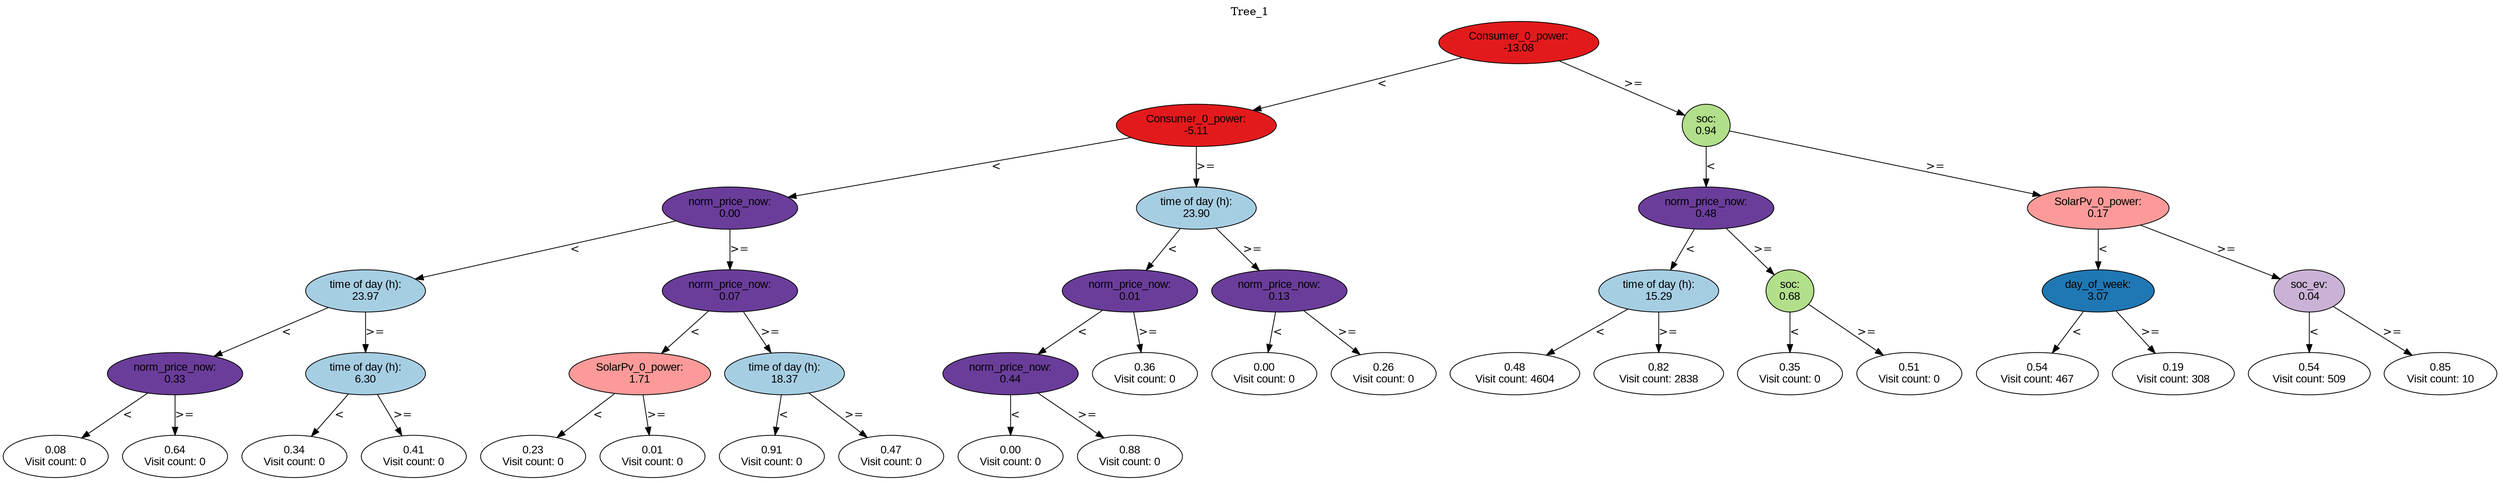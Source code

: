 digraph BST {
    node [fontname="Arial" style=filled colorscheme=paired12];
    0 [ label = "Consumer_0_power:
-13.08" fillcolor=6];
    1 [ label = "Consumer_0_power:
-5.11" fillcolor=6];
    2 [ label = "norm_price_now:
0.00" fillcolor=10];
    3 [ label = "time of day (h):
23.97" fillcolor=1];
    4 [ label = "norm_price_now:
0.33" fillcolor=10];
    5 [ label = "0.08
Visit count: 0" fillcolor=white];
    6 [ label = "0.64
Visit count: 0" fillcolor=white];
    7 [ label = "time of day (h):
6.30" fillcolor=1];
    8 [ label = "0.34
Visit count: 0" fillcolor=white];
    9 [ label = "0.41
Visit count: 0" fillcolor=white];
    10 [ label = "norm_price_now:
0.07" fillcolor=10];
    11 [ label = "SolarPv_0_power:
1.71" fillcolor=5];
    12 [ label = "0.23
Visit count: 0" fillcolor=white];
    13 [ label = "0.01
Visit count: 0" fillcolor=white];
    14 [ label = "time of day (h):
18.37" fillcolor=1];
    15 [ label = "0.91
Visit count: 0" fillcolor=white];
    16 [ label = "0.47
Visit count: 0" fillcolor=white];
    17 [ label = "time of day (h):
23.90" fillcolor=1];
    18 [ label = "norm_price_now:
0.01" fillcolor=10];
    19 [ label = "norm_price_now:
0.44" fillcolor=10];
    20 [ label = "0.00
Visit count: 0" fillcolor=white];
    21 [ label = "0.88
Visit count: 0" fillcolor=white];
    22 [ label = "0.36
Visit count: 0" fillcolor=white];
    23 [ label = "norm_price_now:
0.13" fillcolor=10];
    24 [ label = "0.00
Visit count: 0" fillcolor=white];
    25 [ label = "0.26
Visit count: 0" fillcolor=white];
    26 [ label = "soc:
0.94" fillcolor=3];
    27 [ label = "norm_price_now:
0.48" fillcolor=10];
    28 [ label = "time of day (h):
15.29" fillcolor=1];
    29 [ label = "0.48
Visit count: 4604" fillcolor=white];
    30 [ label = "0.82
Visit count: 2838" fillcolor=white];
    31 [ label = "soc:
0.68" fillcolor=3];
    32 [ label = "0.35
Visit count: 0" fillcolor=white];
    33 [ label = "0.51
Visit count: 0" fillcolor=white];
    34 [ label = "SolarPv_0_power:
0.17" fillcolor=5];
    35 [ label = "day_of_week:
3.07" fillcolor=2];
    36 [ label = "0.54
Visit count: 467" fillcolor=white];
    37 [ label = "0.19
Visit count: 308" fillcolor=white];
    38 [ label = "soc_ev:
0.04" fillcolor=9];
    39 [ label = "0.54
Visit count: 509" fillcolor=white];
    40 [ label = "0.85
Visit count: 10" fillcolor=white];

    0  -> 1[ label = "<"];
    0  -> 26[ label = ">="];
    1  -> 2[ label = "<"];
    1  -> 17[ label = ">="];
    2  -> 3[ label = "<"];
    2  -> 10[ label = ">="];
    3  -> 4[ label = "<"];
    3  -> 7[ label = ">="];
    4  -> 5[ label = "<"];
    4  -> 6[ label = ">="];
    7  -> 8[ label = "<"];
    7  -> 9[ label = ">="];
    10  -> 11[ label = "<"];
    10  -> 14[ label = ">="];
    11  -> 12[ label = "<"];
    11  -> 13[ label = ">="];
    14  -> 15[ label = "<"];
    14  -> 16[ label = ">="];
    17  -> 18[ label = "<"];
    17  -> 23[ label = ">="];
    18  -> 19[ label = "<"];
    18  -> 22[ label = ">="];
    19  -> 20[ label = "<"];
    19  -> 21[ label = ">="];
    23  -> 24[ label = "<"];
    23  -> 25[ label = ">="];
    26  -> 27[ label = "<"];
    26  -> 34[ label = ">="];
    27  -> 28[ label = "<"];
    27  -> 31[ label = ">="];
    28  -> 29[ label = "<"];
    28  -> 30[ label = ">="];
    31  -> 32[ label = "<"];
    31  -> 33[ label = ">="];
    34  -> 35[ label = "<"];
    34  -> 38[ label = ">="];
    35  -> 36[ label = "<"];
    35  -> 37[ label = ">="];
    38  -> 39[ label = "<"];
    38  -> 40[ label = ">="];

    labelloc="t";
    label="Tree_1";
}